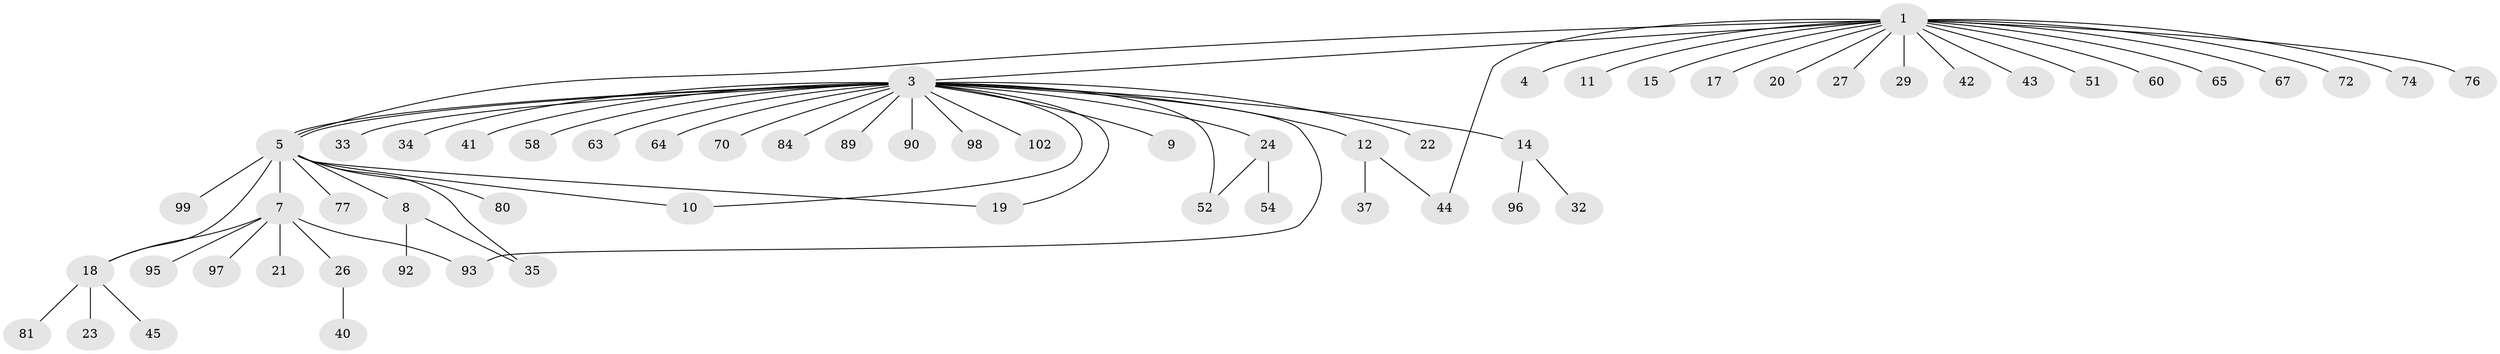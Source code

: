// original degree distribution, {8: 0.019417475728155338, 15: 0.009708737864077669, 21: 0.009708737864077669, 1: 0.6019417475728155, 11: 0.009708737864077669, 6: 0.019417475728155338, 3: 0.07766990291262135, 2: 0.1941747572815534, 4: 0.04854368932038835, 5: 0.009708737864077669}
// Generated by graph-tools (version 1.1) at 2025/17/03/04/25 18:17:58]
// undirected, 61 vertices, 69 edges
graph export_dot {
graph [start="1"]
  node [color=gray90,style=filled];
  1 [super="+2+16+103+56"];
  3 [super="+6"];
  4;
  5 [super="+36+31+13+88"];
  7;
  8;
  9;
  10;
  11;
  12;
  14;
  15;
  17 [super="+30"];
  18 [super="+28"];
  19;
  20;
  21 [super="+50"];
  22;
  23;
  24 [super="+46"];
  26;
  27;
  29 [super="+68"];
  32;
  33;
  34;
  35 [super="+47+75"];
  37;
  40;
  41;
  42;
  43;
  44;
  45;
  51;
  52 [super="+55+71+66"];
  54;
  58 [super="+94+78"];
  60;
  63;
  64;
  65 [super="+69"];
  67 [super="+101"];
  70 [super="+73"];
  72;
  74;
  76;
  77;
  80;
  81;
  84;
  89;
  90;
  92;
  93;
  95;
  96;
  97;
  98;
  99;
  102;
  1 -- 11;
  1 -- 15;
  1 -- 20;
  1 -- 44;
  1 -- 65;
  1 -- 3;
  1 -- 4;
  1 -- 67;
  1 -- 72;
  1 -- 74;
  1 -- 76;
  1 -- 17;
  1 -- 27;
  1 -- 29;
  1 -- 42;
  1 -- 43;
  1 -- 51;
  1 -- 60;
  1 -- 5;
  3 -- 5 [weight=2];
  3 -- 5;
  3 -- 9;
  3 -- 10;
  3 -- 19;
  3 -- 22;
  3 -- 34;
  3 -- 41;
  3 -- 58;
  3 -- 63;
  3 -- 70;
  3 -- 84;
  3 -- 89;
  3 -- 90;
  3 -- 93;
  3 -- 98;
  3 -- 102;
  3 -- 52;
  3 -- 64;
  3 -- 33;
  3 -- 24;
  3 -- 12;
  3 -- 14;
  5 -- 7 [weight=2];
  5 -- 8;
  5 -- 77;
  5 -- 80;
  5 -- 99;
  5 -- 18;
  5 -- 19;
  5 -- 35;
  5 -- 10;
  7 -- 18;
  7 -- 21;
  7 -- 26;
  7 -- 93;
  7 -- 95;
  7 -- 97;
  8 -- 35;
  8 -- 92;
  12 -- 37;
  12 -- 44;
  14 -- 32;
  14 -- 96;
  18 -- 23;
  18 -- 81;
  18 -- 45;
  24 -- 52;
  24 -- 54;
  26 -- 40;
}
